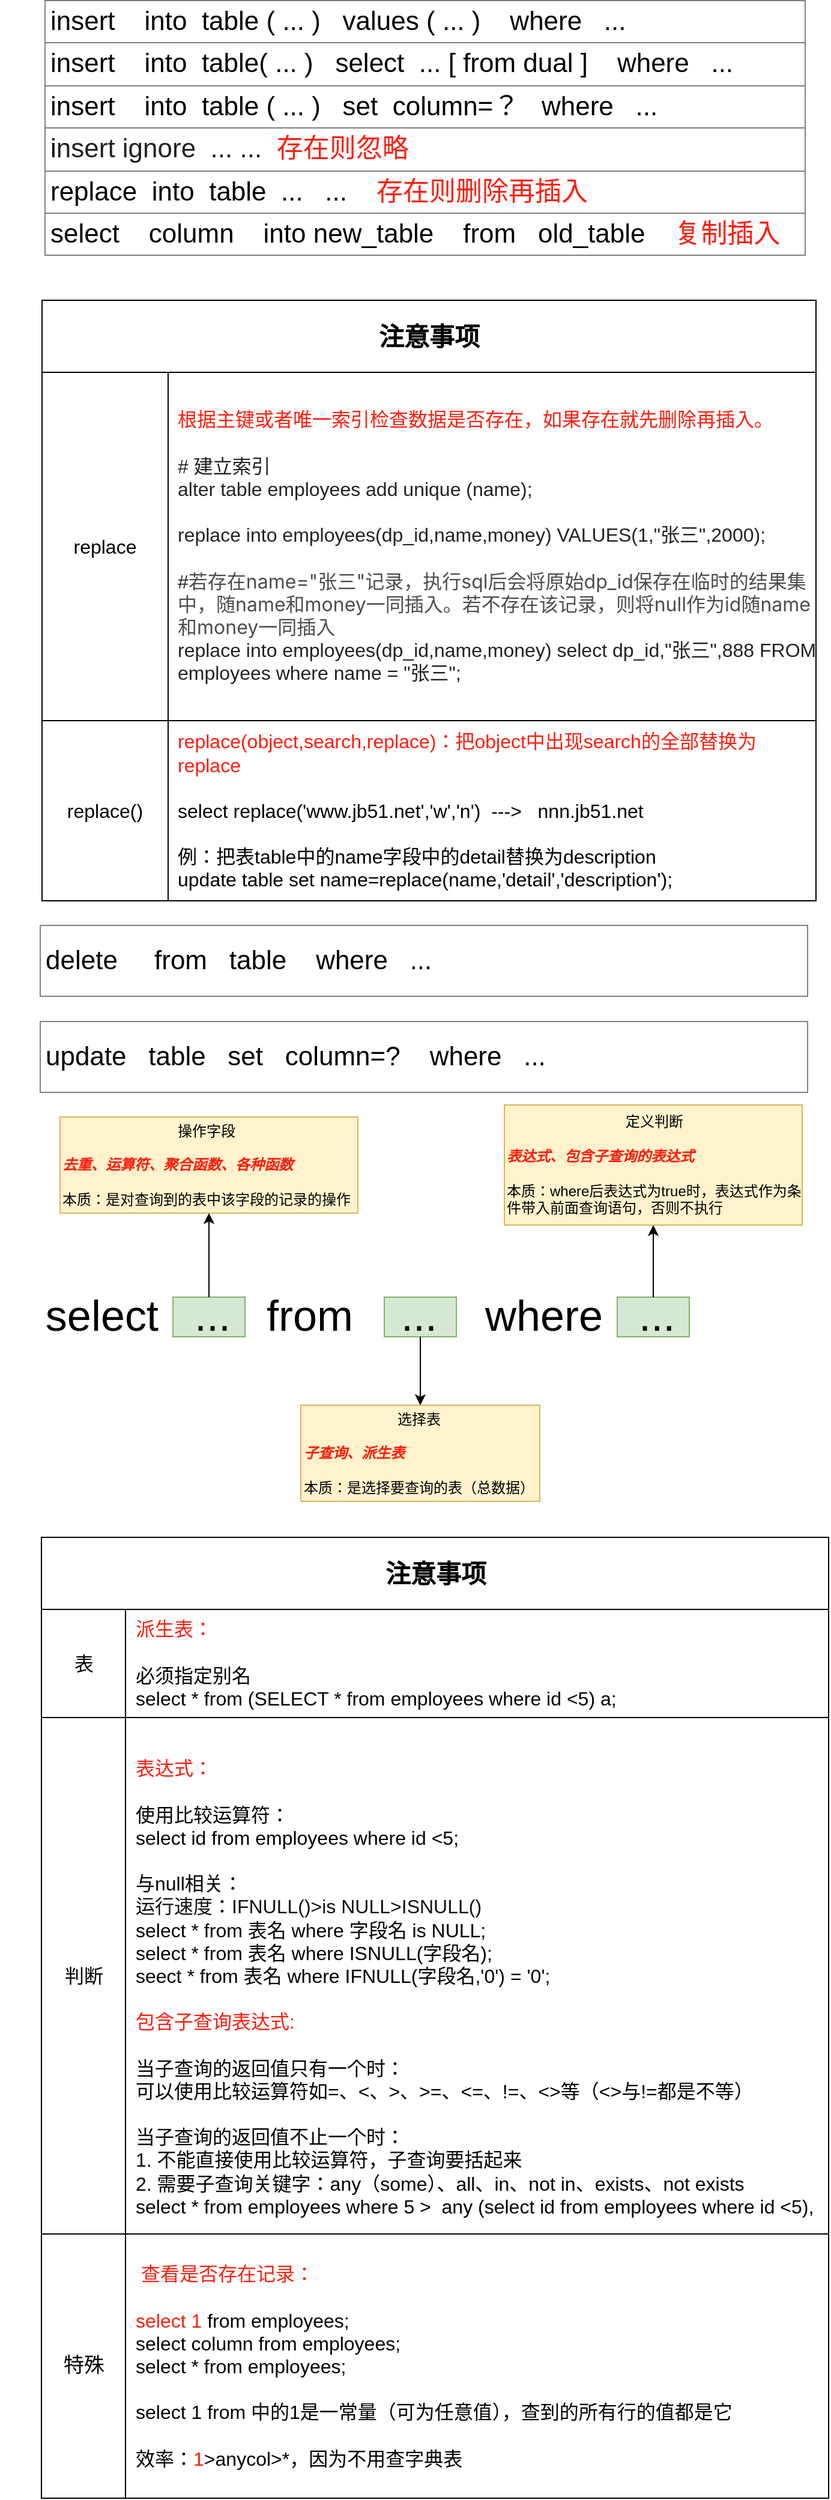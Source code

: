 <mxfile version="13.3.9" type="device"><diagram id="LqETwdudhamUh1wzmrYi" name="Page-1"><mxGraphModel dx="946" dy="1784" grid="1" gridSize="10" guides="1" tooltips="1" connect="1" arrows="1" fold="1" page="1" pageScale="1" pageWidth="827" pageHeight="1169" math="0" shadow="0"><root><mxCell id="0"/><mxCell id="1" parent="0"/><mxCell id="GZuF-bOFFw0pZbclXcoZ-13" value="" style="rounded=1;whiteSpace=wrap;html=1;arcSize=0;fillColor=#d5e8d4;strokeColor=#82b366;" parent="1" vertex="1"><mxGeometry x="194" y="200" width="60" height="33" as="geometry"/></mxCell><mxCell id="GZuF-bOFFw0pZbclXcoZ-19" value="" style="edgeStyle=orthogonalEdgeStyle;rounded=0;orthogonalLoop=1;jettySize=auto;html=1;" parent="1" source="GZuF-bOFFw0pZbclXcoZ-13" target="GZuF-bOFFw0pZbclXcoZ-18" edge="1"><mxGeometry relative="1" as="geometry"/></mxCell><mxCell id="GZuF-bOFFw0pZbclXcoZ-18" value="&lt;div style=&quot;text-align: center&quot;&gt;&lt;span&gt;操作字段&lt;/span&gt;&lt;/div&gt;&lt;b&gt;&lt;i&gt;&lt;font color=&quot;#ff1d0d&quot;&gt;&lt;br&gt;去重、运算符、聚合函数、各种函数&lt;br&gt;&lt;br&gt;&lt;/font&gt;&lt;/i&gt;&lt;/b&gt;&lt;div&gt;本质：是对查询到的表中该字段的记录的操作&lt;/div&gt;" style="rounded=1;whiteSpace=wrap;html=1;arcSize=0;fillColor=#fff2cc;strokeColor=#d6b656;align=left;" parent="1" vertex="1"><mxGeometry x="100" y="50" width="248" height="80" as="geometry"/></mxCell><mxCell id="GZuF-bOFFw0pZbclXcoZ-21" value="" style="rounded=1;whiteSpace=wrap;html=1;arcSize=0;fillColor=#d5e8d4;strokeColor=#82b366;" parent="1" vertex="1"><mxGeometry x="370" y="200" width="60" height="33" as="geometry"/></mxCell><mxCell id="GZuF-bOFFw0pZbclXcoZ-22" value="" style="edgeStyle=orthogonalEdgeStyle;rounded=0;orthogonalLoop=1;jettySize=auto;html=1;" parent="1" source="GZuF-bOFFw0pZbclXcoZ-21" target="GZuF-bOFFw0pZbclXcoZ-23" edge="1"><mxGeometry relative="1" as="geometry"><Array as="points"><mxPoint x="440" y="290"/><mxPoint x="440" y="290"/></Array></mxGeometry></mxCell><mxCell id="GZuF-bOFFw0pZbclXcoZ-23" value="&lt;div style=&quot;text-align: center&quot;&gt;&lt;span&gt;选择表&lt;/span&gt;&lt;/div&gt;&lt;br&gt;&lt;font style=&quot;font-size: 12px&quot; color=&quot;#ff1d0d&quot;&gt;&lt;b&gt;&lt;i&gt;子查询、派生表&lt;/i&gt;&lt;/b&gt;&lt;/font&gt;&lt;br&gt;&lt;br&gt;&lt;div&gt;本质：是选择要查询的表（总数据）&lt;/div&gt;" style="rounded=1;whiteSpace=wrap;html=1;arcSize=0;fillColor=#fff2cc;strokeColor=#d6b656;align=left;" parent="1" vertex="1"><mxGeometry x="300.5" y="290" width="199" height="80" as="geometry"/></mxCell><mxCell id="GZuF-bOFFw0pZbclXcoZ-24" value="" style="rounded=1;whiteSpace=wrap;html=1;arcSize=0;fillColor=#d5e8d4;strokeColor=#82b366;" parent="1" vertex="1"><mxGeometry x="564" y="200" width="60" height="33" as="geometry"/></mxCell><mxCell id="GZuF-bOFFw0pZbclXcoZ-25" value="" style="edgeStyle=orthogonalEdgeStyle;rounded=0;orthogonalLoop=1;jettySize=auto;html=1;" parent="1" source="GZuF-bOFFw0pZbclXcoZ-24" target="GZuF-bOFFw0pZbclXcoZ-26" edge="1"><mxGeometry relative="1" as="geometry"/></mxCell><mxCell id="GZuF-bOFFw0pZbclXcoZ-26" value="&lt;div style=&quot;text-align: center&quot;&gt;&lt;span&gt;定义判断&lt;/span&gt;&lt;/div&gt;&lt;div style=&quot;text-align: center&quot;&gt;&lt;br&gt;&lt;/div&gt;&lt;i&gt;&lt;b&gt;&lt;font color=&quot;#ff1d0d&quot;&gt;表达式、包含子查询的表达式&lt;/font&gt;&lt;/b&gt;&lt;/i&gt;&lt;br&gt;&lt;br&gt;&lt;div&gt;本质：where后表达式为true时，表达式作为条件带入前面查询语句，否则不执行&lt;/div&gt;" style="rounded=1;whiteSpace=wrap;html=1;arcSize=0;fillColor=#fff2cc;strokeColor=#d6b656;align=left;" parent="1" vertex="1"><mxGeometry x="470" y="40" width="248" height="100" as="geometry"/></mxCell><mxCell id="GZuF-bOFFw0pZbclXcoZ-1" value="&lt;font style=&quot;font-size: 36px&quot;&gt;select&amp;nbsp; &amp;nbsp;...&amp;nbsp; &amp;nbsp;from&amp;nbsp; &amp;nbsp; ...&amp;nbsp; &amp;nbsp; where&amp;nbsp; &amp;nbsp;...&lt;/font&gt;" style="text;html=1;strokeColor=none;fillColor=none;align=center;verticalAlign=middle;whiteSpace=wrap;rounded=0;" parent="1" vertex="1"><mxGeometry x="50" y="180" width="600" height="70" as="geometry"/></mxCell><mxCell id="GZuF-bOFFw0pZbclXcoZ-167" value="&lt;table border=&quot;1&quot; width=&quot;100%&quot; cellpadding=&quot;4&quot; style=&quot;width: 100% ; height: 100% ; border-collapse: collapse ; font-size: 22px&quot;&gt;&lt;tbody&gt;&lt;tr&gt;&lt;th&gt;&lt;font style=&quot;font-size: 22px&quot;&gt;&lt;span style=&quot;font-weight: 400&quot;&gt;insert&amp;nbsp; &amp;nbsp; into&amp;nbsp; table ( ... )&amp;nbsp; &amp;nbsp;values ( ... )&amp;nbsp; &amp;nbsp; where&amp;nbsp; &amp;nbsp;...&lt;/span&gt;&lt;br&gt;&lt;/font&gt;&lt;/th&gt;&lt;/tr&gt;&lt;tr&gt;&lt;td&gt;&lt;font style=&quot;font-size: 22px&quot;&gt;insert&amp;nbsp; &amp;nbsp; into&amp;nbsp; table( ... )&amp;nbsp; &amp;nbsp;select&amp;nbsp; ... [ from dual ]&amp;nbsp; &amp;nbsp; where&amp;nbsp; &amp;nbsp;...&lt;br&gt;&lt;/font&gt;&lt;/td&gt;&lt;/tr&gt;&lt;tr&gt;&lt;td&gt;&lt;font&gt;insert&amp;nbsp; &amp;nbsp; into&amp;nbsp; table ( ... )&amp;nbsp; &amp;nbsp;set&amp;nbsp;&amp;nbsp;column=？&amp;nbsp; &amp;nbsp;where&amp;nbsp; &amp;nbsp;...&lt;br&gt;&lt;/font&gt;&lt;/td&gt;&lt;/tr&gt;&lt;tr&gt;&lt;td&gt;i&lt;span style=&quot;font-family: &amp;#34;tahoma&amp;#34; , &amp;#34;arial&amp;#34; , &amp;#34;microsoft yahei&amp;#34; ; background-color: rgb(255 , 255 , 255)&quot;&gt;&lt;font color=&quot;#222222&quot;&gt;nsert ignore&amp;nbsp; ... ...&amp;nbsp;&amp;nbsp;&lt;/font&gt;&lt;font color=&quot;#ff1d0d&quot;&gt;存在则忽略&lt;/font&gt;&lt;/span&gt;&lt;br&gt;&lt;/td&gt;&lt;/tr&gt;&lt;tr&gt;&lt;td&gt;&lt;font&gt;replace&amp;nbsp; into&amp;nbsp; table&amp;nbsp; ...&amp;nbsp; &amp;nbsp;...&amp;nbsp; &amp;nbsp; &lt;font color=&quot;#ff1d0d&quot;&gt;存在则删除再插入&lt;/font&gt;&lt;br&gt;&lt;/font&gt;&lt;/td&gt;&lt;/tr&gt;&lt;tr&gt;&lt;td&gt;select&amp;nbsp; &amp;nbsp; column&amp;nbsp; &amp;nbsp; into new_table&amp;nbsp; &amp;nbsp; from&amp;nbsp; &amp;nbsp;old_table&amp;nbsp; &amp;nbsp;&amp;nbsp;&lt;font color=&quot;#ff1d0d&quot;&gt;复制插入&lt;/font&gt;&lt;br&gt;&lt;/td&gt;&lt;/tr&gt;&lt;/tbody&gt;&lt;/table&gt;" style="text;html=1;overflow=fill;fontSize=26;align=left;strokeWidth=3;" parent="1" vertex="1"><mxGeometry x="86.5" y="-880" width="633.5" height="213" as="geometry"/></mxCell><mxCell id="GZuF-bOFFw0pZbclXcoZ-179" value="&lt;table border=&quot;1&quot; width=&quot;100%&quot; cellpadding=&quot;4&quot; style=&quot;width: 100%; height: 100%; border-collapse: collapse; font-size: 22px;&quot;&gt;&lt;tbody style=&quot;font-size: 22px;&quot;&gt;&lt;tr style=&quot;font-size: 22px;&quot;&gt;&lt;th style=&quot;font-size: 22px;&quot;&gt;&lt;span style=&quot;font-size: 22px; font-weight: 400;&quot;&gt;update&amp;nbsp; &amp;nbsp;table&amp;nbsp; &amp;nbsp;set&amp;nbsp; &amp;nbsp;&lt;/span&gt;&lt;span style=&quot;font-weight: normal; font-size: 22px;&quot;&gt;column=?&lt;/span&gt;&lt;span style=&quot;font-size: 22px; font-weight: 400;&quot;&gt;&amp;nbsp;&amp;nbsp; &amp;nbsp;where&amp;nbsp; &amp;nbsp;...&lt;/span&gt;&lt;br style=&quot;font-size: 22px;&quot;&gt;&lt;/th&gt;&lt;/tr&gt;&lt;/tbody&gt;&lt;/table&gt;" style="text;html=1;strokeColor=none;fillColor=none;overflow=fill;fontSize=22;align=left;" parent="1" vertex="1"><mxGeometry x="83.25" y="-30" width="640" height="60" as="geometry"/></mxCell><mxCell id="GZuF-bOFFw0pZbclXcoZ-180" value="&lt;table border=&quot;1&quot; width=&quot;100%&quot; cellpadding=&quot;4&quot; style=&quot;width: 100%; height: 100%; border-collapse: collapse; font-size: 22px;&quot;&gt;&lt;tbody style=&quot;font-size: 22px;&quot;&gt;&lt;tr style=&quot;font-size: 22px;&quot;&gt;&lt;th style=&quot;font-size: 22px;&quot;&gt;&lt;span style=&quot;font-size: 22px; font-weight: 400;&quot;&gt;delete&amp;nbsp; &amp;nbsp; &amp;nbsp;from&amp;nbsp;&lt;/span&gt;&lt;span style=&quot;font-weight: normal; font-size: 22px;&quot;&gt;&lt;span style=&quot;font-size: 22px;&quot;&gt; &lt;/span&gt;&lt;span style=&quot;font-size: 22px;&quot;&gt;&amp;nbsp;&lt;/span&gt;table&lt;span style=&quot;font-size: 22px;&quot;&gt;&amp;nbsp;&lt;/span&gt;&lt;/span&gt;&lt;span style=&quot;font-size: 22px; font-weight: 400;&quot;&gt;&amp;nbsp; &amp;nbsp;&lt;/span&gt;&lt;span style=&quot;font-size: 22px; font-weight: 400;&quot;&gt;where&amp;nbsp; &amp;nbsp;...&lt;/span&gt;&lt;br style=&quot;font-size: 22px;&quot;&gt;&lt;/th&gt;&lt;/tr&gt;&lt;/tbody&gt;&lt;/table&gt;" style="text;html=1;strokeColor=none;fillColor=none;overflow=fill;fontSize=22;align=left;" parent="1" vertex="1"><mxGeometry x="83.25" y="-110" width="640" height="60" as="geometry"/></mxCell><mxCell id="GZuF-bOFFw0pZbclXcoZ-27" value="&lt;font style=&quot;font-size: 21px&quot;&gt;注意事项&lt;/font&gt;" style="shape=table;html=1;whiteSpace=wrap;startSize=60;container=1;collapsible=0;childLayout=tableLayout;fixedRows=1;rowLines=0;fontStyle=1;align=center;fontSize=16;columnLines=1;resizeLast=0;arcSize=15;resizeLastRow=0;fillOpacity=100;" parent="1" vertex="1"><mxGeometry x="84.5" y="400" width="655.5" height="800" as="geometry"/></mxCell><mxCell id="GZuF-bOFFw0pZbclXcoZ-28" value="" style="shape=partialRectangle;html=1;whiteSpace=wrap;collapsible=0;dropTarget=0;pointerEvents=0;fillColor=none;top=0;left=0;bottom=1;right=0;points=[[0,0.5],[1,0.5]];portConstraint=eastwest;" parent="GZuF-bOFFw0pZbclXcoZ-27" vertex="1"><mxGeometry y="60" width="655.5" height="90" as="geometry"/></mxCell><mxCell id="GZuF-bOFFw0pZbclXcoZ-107" value="&lt;font style=&quot;font-size: 16px&quot;&gt;表&lt;/font&gt;" style="shape=partialRectangle;html=1;whiteSpace=wrap;connectable=0;fillColor=none;top=0;left=0;bottom=0;right=0;overflow=hidden;" parent="GZuF-bOFFw0pZbclXcoZ-28" vertex="1"><mxGeometry width="70" height="90" as="geometry"/></mxCell><mxCell id="GZuF-bOFFw0pZbclXcoZ-30" value="&lt;font style=&quot;font-size: 16px&quot;&gt;&lt;font color=&quot;#ff1d0d&quot; style=&quot;font-size: 16px&quot;&gt;派生表：&lt;/font&gt;&lt;br&gt;&lt;br&gt;必须指定别名&lt;br&gt;select * from (SELECT * from employees where id &amp;lt;5) a;&lt;/font&gt;" style="shape=partialRectangle;html=1;whiteSpace=wrap;connectable=0;fillColor=none;top=0;left=0;bottom=0;right=0;align=left;spacingLeft=6;overflow=hidden;" parent="GZuF-bOFFw0pZbclXcoZ-28" vertex="1"><mxGeometry x="70" width="586" height="90" as="geometry"/></mxCell><mxCell id="GZuF-bOFFw0pZbclXcoZ-101" style="shape=partialRectangle;html=1;whiteSpace=wrap;collapsible=0;dropTarget=0;pointerEvents=0;fillColor=none;top=0;left=0;bottom=1;right=0;points=[[0,0.5],[1,0.5]];portConstraint=eastwest;" parent="GZuF-bOFFw0pZbclXcoZ-27" vertex="1"><mxGeometry y="150" width="655.5" height="430" as="geometry"/></mxCell><mxCell id="GZuF-bOFFw0pZbclXcoZ-109" value="&lt;font style=&quot;font-size: 16px&quot;&gt;判断&lt;/font&gt;" style="shape=partialRectangle;html=1;whiteSpace=wrap;connectable=0;fillColor=none;top=0;left=0;bottom=0;right=0;overflow=hidden;" parent="GZuF-bOFFw0pZbclXcoZ-101" vertex="1"><mxGeometry width="70" height="430" as="geometry"/></mxCell><mxCell id="GZuF-bOFFw0pZbclXcoZ-103" value="&lt;font style=&quot;font-size: 16px&quot;&gt;&lt;font color=&quot;#ff1d0d&quot; style=&quot;font-size: 16px&quot;&gt;&lt;br&gt;表达式：&lt;/font&gt;&lt;br&gt;&lt;br&gt;使用比较运算符：&lt;br&gt;select id from employees where id &amp;lt;5;&lt;br&gt;&lt;br&gt;与null相关：&lt;br&gt;&lt;font style=&quot;font-size: 16px&quot;&gt;&lt;span style=&quot;box-sizing: border-box ; color: rgb(17 , 17 , 17) ; font-family: &amp;#34;texgyreadventor&amp;#34; , &amp;#34;century gothic&amp;#34; , &amp;#34;didact gothic&amp;#34; , &amp;#34;yu gothic&amp;#34; , sans-serif ; text-align: justify&quot;&gt;&lt;span class=&quot;md-plain&quot; style=&quot;box-sizing: border-box&quot;&gt;运行速度：IFNULL()&amp;gt;is NULL&amp;gt;ISNULL()&lt;/span&gt;&lt;/span&gt;&lt;/font&gt;&lt;br&gt;select * from 表名 where 字段名 is NULL;&lt;br&gt;select * from 表名 where ISNULL(字段名);&lt;br&gt;seect * from 表名 where IFNULL(字段名,'0') = '0';&lt;br&gt;&lt;br&gt;&lt;font color=&quot;#ff1d0d&quot; style=&quot;font-size: 16px&quot;&gt;包含子查询表达式:&lt;/font&gt;&lt;br&gt;&lt;br&gt;当子查询的返回值只有一个时：&lt;br&gt;可以使用比较运算符如=、&amp;lt;、&amp;gt;、&amp;gt;=、&amp;lt;=、!=、&amp;lt;&amp;gt;等（&amp;lt;&amp;gt;与!=都是不等）&lt;br&gt;&lt;br&gt;当子查询的返回值不止一个时：&lt;br&gt;1. 不能直接使用比较运算符，子查询要括起来&lt;br&gt;2. 需要子查询关键字：any（some）、all、in、not in、exists、not&amp;nbsp;exists&lt;br&gt;select * from employees where 5 &amp;gt;&amp;nbsp; any (select id from employees where id &amp;lt;5),&lt;/font&gt;" style="shape=partialRectangle;html=1;whiteSpace=wrap;connectable=0;fillColor=none;top=0;left=0;bottom=0;right=0;align=left;spacingLeft=6;overflow=hidden;" parent="GZuF-bOFFw0pZbclXcoZ-101" vertex="1"><mxGeometry x="70" width="586" height="430" as="geometry"/></mxCell><mxCell id="GZuF-bOFFw0pZbclXcoZ-181" style="shape=partialRectangle;html=1;whiteSpace=wrap;collapsible=0;dropTarget=0;pointerEvents=0;fillColor=none;top=0;left=0;bottom=1;right=0;points=[[0,0.5],[1,0.5]];portConstraint=eastwest;" parent="GZuF-bOFFw0pZbclXcoZ-27" vertex="1"><mxGeometry y="580" width="655.5" height="220" as="geometry"/></mxCell><mxCell id="GZuF-bOFFw0pZbclXcoZ-182" value="&lt;font style=&quot;font-size: 17px&quot;&gt;特殊&lt;/font&gt;" style="shape=partialRectangle;html=1;whiteSpace=wrap;connectable=0;fillColor=none;top=0;left=0;bottom=0;right=0;overflow=hidden;" parent="GZuF-bOFFw0pZbclXcoZ-181" vertex="1"><mxGeometry width="70" height="220" as="geometry"/></mxCell><mxCell id="GZuF-bOFFw0pZbclXcoZ-183" value="&lt;div style=&quot;font-size: 16px&quot;&gt;&lt;font color=&quot;#ff1d0d&quot; style=&quot;font-size: 16px&quot;&gt;&amp;nbsp;查看是否存在记录：&lt;/font&gt;&lt;/div&gt;&lt;div style=&quot;font-size: 16px&quot;&gt;&lt;font style=&quot;font-size: 16px&quot;&gt;&lt;br&gt;&lt;/font&gt;&lt;/div&gt;&lt;div style=&quot;font-size: 16px&quot;&gt;&lt;font style=&quot;font-size: 16px&quot;&gt;&lt;font color=&quot;#ff1d0d&quot; style=&quot;font-size: 16px&quot;&gt;select 1&lt;/font&gt; from employees;&lt;/font&gt;&lt;/div&gt;&lt;div style=&quot;font-size: 16px&quot;&gt;&lt;font style=&quot;font-size: 16px&quot;&gt;select&amp;nbsp;column from employees;&lt;/font&gt;&lt;/div&gt;&lt;div style=&quot;font-size: 16px&quot;&gt;&lt;font style=&quot;font-size: 16px&quot;&gt;select * from employees;&lt;/font&gt;&lt;/div&gt;&lt;div style=&quot;font-size: 16px&quot;&gt;&lt;font style=&quot;font-size: 16px&quot;&gt;&lt;br&gt;&lt;/font&gt;&lt;/div&gt;&lt;div style=&quot;font-size: 16px&quot;&gt;&lt;div&gt;&lt;font style=&quot;font-size: 16px&quot;&gt;select 1 from 中的1是一常量（可为任意值），查到的所有行的值都是它&lt;/font&gt;&lt;/div&gt;&lt;div&gt;&lt;font style=&quot;font-size: 16px&quot;&gt;&lt;br&gt;&lt;/font&gt;&lt;/div&gt;&lt;div&gt;&lt;font style=&quot;font-size: 16px&quot;&gt;效率：&lt;font color=&quot;#ff1d0d&quot; style=&quot;font-size: 16px&quot;&gt;1&lt;/font&gt;&amp;gt;anycol&amp;gt;*，因为不用查字典表&lt;/font&gt;&lt;/div&gt;&lt;/div&gt;" style="shape=partialRectangle;html=1;whiteSpace=wrap;connectable=0;fillColor=none;top=0;left=0;bottom=0;right=0;align=left;spacingLeft=6;overflow=hidden;" parent="GZuF-bOFFw0pZbclXcoZ-181" vertex="1"><mxGeometry x="70" width="586" height="220" as="geometry"/></mxCell><mxCell id="queoFzXOeJhfiTyC-tn1-11" value="&lt;font style=&quot;font-size: 21px&quot;&gt;注意事项&lt;/font&gt;" style="shape=table;html=1;whiteSpace=wrap;startSize=60;container=1;collapsible=0;childLayout=tableLayout;fixedRows=1;rowLines=0;fontStyle=1;align=center;fontSize=16;columnLines=1;resizeLast=0;arcSize=15;resizeLastRow=0;fillOpacity=100;" parent="1" vertex="1"><mxGeometry x="85" y="-630" width="644.5" height="500" as="geometry"/></mxCell><mxCell id="queoFzXOeJhfiTyC-tn1-12" value="" style="shape=partialRectangle;html=1;whiteSpace=wrap;collapsible=0;dropTarget=0;pointerEvents=0;fillColor=none;top=0;left=0;bottom=1;right=0;points=[[0,0.5],[1,0.5]];portConstraint=eastwest;" parent="queoFzXOeJhfiTyC-tn1-11" vertex="1"><mxGeometry y="60" width="644.5" height="290" as="geometry"/></mxCell><mxCell id="queoFzXOeJhfiTyC-tn1-13" value="&lt;span style=&quot;text-align: left&quot;&gt;&lt;font style=&quot;font-size: 16px&quot;&gt;replace&lt;/font&gt;&lt;/span&gt;" style="shape=partialRectangle;html=1;whiteSpace=wrap;connectable=0;fillColor=none;top=0;left=0;bottom=0;right=0;overflow=hidden;fontSize=15;" parent="queoFzXOeJhfiTyC-tn1-12" vertex="1"><mxGeometry width="105" height="290" as="geometry"/></mxCell><mxCell id="queoFzXOeJhfiTyC-tn1-14" value="&lt;font style=&quot;font-size: 16px&quot;&gt;&lt;span style=&quot;background-color: rgb(255 , 255 , 255)&quot;&gt;&lt;font face=&quot;tahoma, arial, microsoft yahei&quot; color=&quot;#ff1d0d&quot; style=&quot;font-size: 16px&quot;&gt;&lt;br&gt;根据主键或者唯一索引检查数据是否存在，如果存在就先删除再插入。&lt;/font&gt;&lt;br&gt;&lt;div&gt;&lt;font color=&quot;#222222&quot; face=&quot;tahoma, arial, microsoft yahei&quot; style=&quot;font-size: 16px&quot;&gt;&lt;br&gt;&lt;/font&gt;&lt;/div&gt;&lt;div&gt;&lt;font color=&quot;#222222&quot; face=&quot;tahoma, arial, microsoft yahei&quot; style=&quot;font-size: 16px&quot;&gt;# 建立索引&lt;/font&gt;&lt;/div&gt;&lt;div&gt;&lt;div&gt;&lt;font color=&quot;#222222&quot; face=&quot;tahoma, arial, microsoft yahei&quot; style=&quot;font-size: 16px&quot;&gt;alter table employees add unique (name);&lt;/font&gt;&lt;/div&gt;&lt;div&gt;&lt;font color=&quot;#222222&quot; face=&quot;tahoma, arial, microsoft yahei&quot; style=&quot;font-size: 16px&quot;&gt;&lt;br&gt;&lt;/font&gt;&lt;/div&gt;&lt;div&gt;&lt;font color=&quot;#222222&quot; face=&quot;tahoma, arial, microsoft yahei&quot; style=&quot;font-size: 16px&quot;&gt;replace into employees(dp_id,name,money) VALUES(1,&quot;张三&quot;,2000);&lt;/font&gt;&lt;/div&gt;&lt;/div&gt;&lt;div&gt;&lt;br&gt;&lt;/div&gt;&lt;/span&gt;&lt;span style=&quot;background-color: rgb(255 , 255 , 255)&quot;&gt;&lt;font color=&quot;#222222&quot; face=&quot;tahoma, arial, microsoft yahei&quot; style=&quot;font-size: 16px&quot;&gt;#&lt;/font&gt;&lt;/span&gt;&lt;span style=&quot;color: rgb(77 , 77 , 77) ; font-family: &amp;#34;microsoft yahei&amp;#34; , &amp;#34;sf pro display&amp;#34; , &amp;#34;roboto&amp;#34; , &amp;#34;noto&amp;#34; , &amp;#34;arial&amp;#34; , &amp;#34;pingfang sc&amp;#34; , sans-serif ; background-color: rgb(255 , 255 , 255)&quot;&gt;若存在name=&quot;张三&quot;记录，执行sql后会将原始dp_id保存在临时的结果集中，随name和money一同插入。若不存在该记录，则将null作为id随name和money一同插入&lt;/span&gt;&lt;/font&gt;&lt;span style=&quot;background-color: rgb(255 , 255 , 255) ; font-size: 16px&quot;&gt;&lt;div&gt;&lt;font color=&quot;#222222&quot; face=&quot;tahoma, arial, microsoft yahei&quot; style=&quot;font-size: 16px&quot;&gt;&lt;div&gt;replace into employees(dp_id,name,money) select dp_id,&quot;张三&quot;,888 FROM employees where name = &quot;张三&quot;;&lt;/div&gt;&lt;/font&gt;&lt;/div&gt;&lt;br&gt;&lt;/span&gt;" style="shape=partialRectangle;html=1;whiteSpace=wrap;connectable=0;fillColor=none;top=0;left=0;bottom=0;right=0;align=left;spacingLeft=6;overflow=hidden;" parent="queoFzXOeJhfiTyC-tn1-12" vertex="1"><mxGeometry x="105" width="540" height="290" as="geometry"/></mxCell><mxCell id="queoFzXOeJhfiTyC-tn1-24" style="shape=partialRectangle;html=1;whiteSpace=wrap;collapsible=0;dropTarget=0;pointerEvents=0;fillColor=none;top=0;left=0;bottom=1;right=0;points=[[0,0.5],[1,0.5]];portConstraint=eastwest;" parent="queoFzXOeJhfiTyC-tn1-11" vertex="1"><mxGeometry y="350" width="644.5" height="150" as="geometry"/></mxCell><mxCell id="queoFzXOeJhfiTyC-tn1-25" value="&lt;font style=&quot;font-size: 16px&quot;&gt;replace()&lt;/font&gt;" style="shape=partialRectangle;html=1;whiteSpace=wrap;connectable=0;fillColor=none;top=0;left=0;bottom=0;right=0;overflow=hidden;fontSize=15;" parent="queoFzXOeJhfiTyC-tn1-24" vertex="1"><mxGeometry width="105" height="150" as="geometry"/></mxCell><mxCell id="queoFzXOeJhfiTyC-tn1-26" value="&lt;div style=&quot;font-size: 16px&quot;&gt;&lt;font style=&quot;font-size: 16px&quot; color=&quot;#ff1d0d&quot;&gt;replace(object,search,replace)：&lt;/font&gt;&lt;span style=&quot;color: rgb(255 , 29 , 13)&quot;&gt;把object中出现search的全部替换为replace&lt;/span&gt;&lt;/div&gt;&lt;div style=&quot;font-size: 16px&quot;&gt;&lt;font style=&quot;font-size: 16px&quot; color=&quot;#ff1d0d&quot;&gt;&lt;br&gt;&lt;/font&gt;&lt;/div&gt;&lt;div style=&quot;font-size: 16px&quot;&gt;&lt;font style=&quot;font-size: 16px&quot;&gt;select replace('www.jb51.net','w','n')&amp;nbsp; ---&amp;gt;&amp;nbsp; &amp;nbsp;nnn.jb51.net&lt;/font&gt;&lt;/div&gt;&lt;div style=&quot;font-size: 16px&quot;&gt;&lt;font style=&quot;font-size: 16px&quot;&gt;&lt;br&gt;&lt;/font&gt;&lt;/div&gt;&lt;div style=&quot;font-size: 16px&quot;&gt;&lt;font style=&quot;font-size: 16px&quot;&gt;例：把表table中的name字段中的detail替换为description&lt;/font&gt;&lt;/div&gt;&lt;div style=&quot;font-size: 16px&quot;&gt;&lt;font style=&quot;font-size: 16px&quot;&gt;update table set name=replace(name,'detail','description');&lt;/font&gt;&lt;/div&gt;" style="shape=partialRectangle;html=1;whiteSpace=wrap;connectable=0;fillColor=none;top=0;left=0;bottom=0;right=0;align=left;spacingLeft=6;overflow=hidden;" parent="queoFzXOeJhfiTyC-tn1-24" vertex="1"><mxGeometry x="105" width="540" height="150" as="geometry"/></mxCell></root></mxGraphModel></diagram></mxfile>